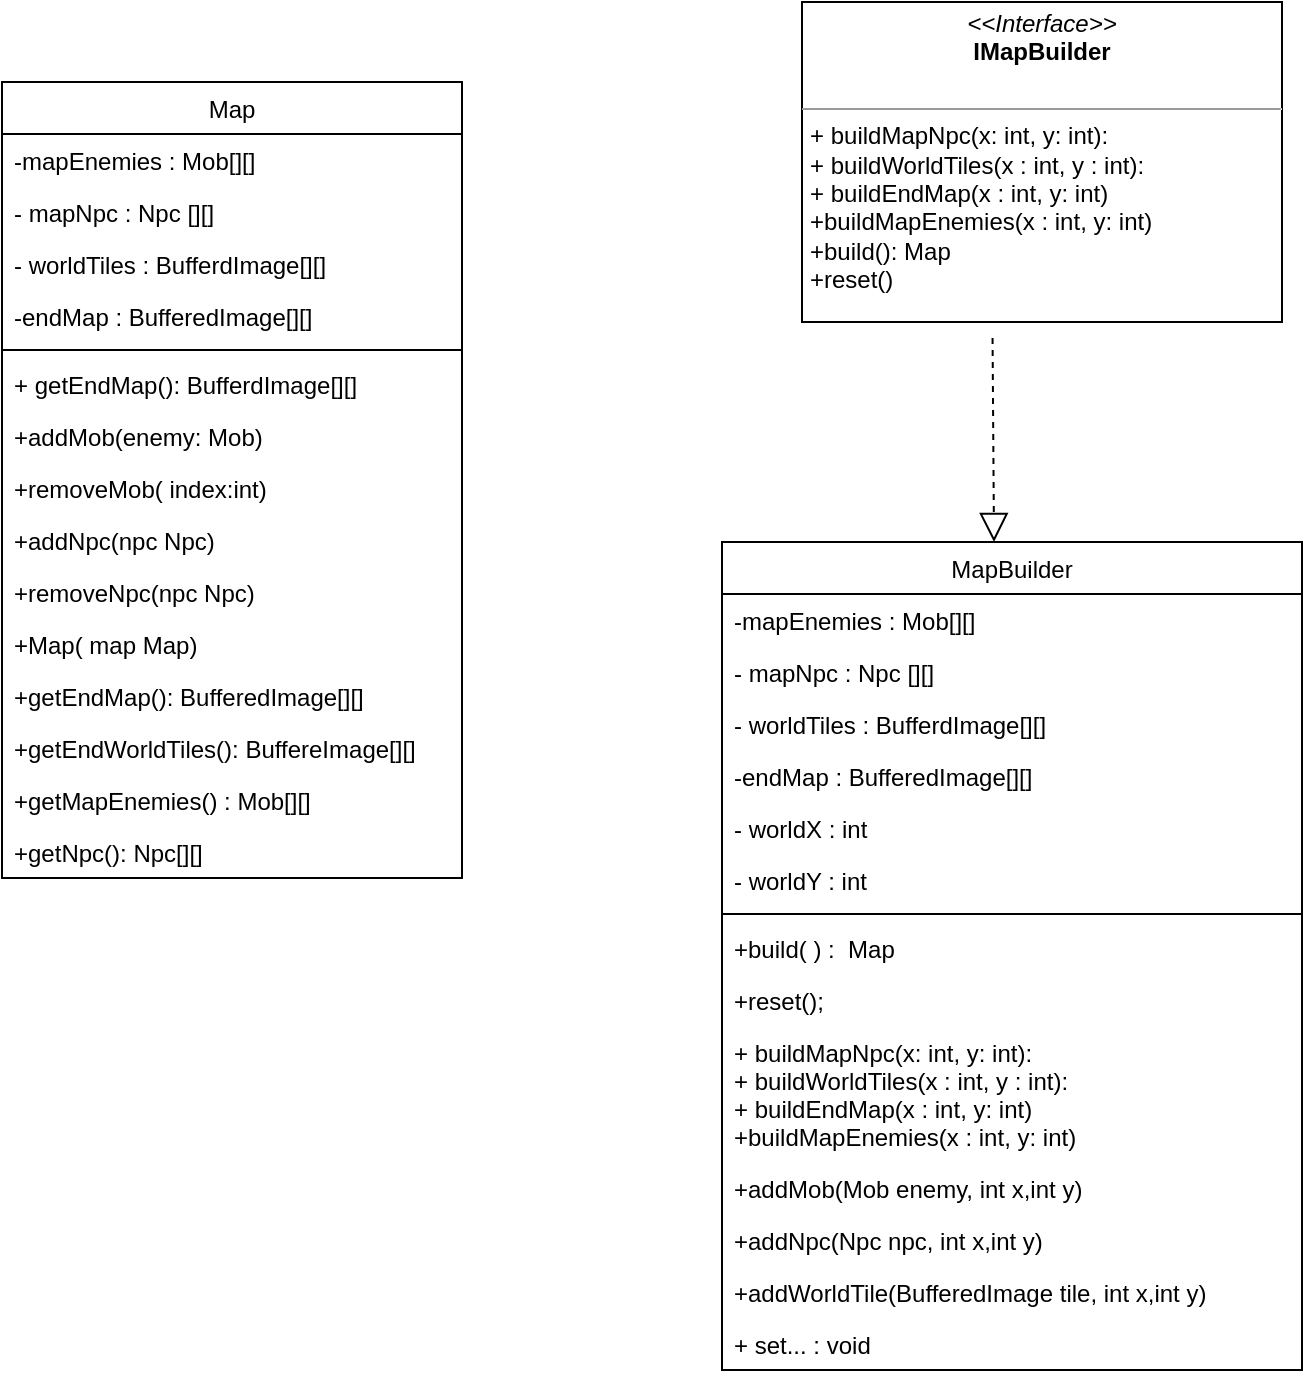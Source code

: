 <mxfile version="20.7.4" type="device"><diagram id="tC00rR6AZO1x6kJSVi5J" name="Pagina-1"><mxGraphModel dx="392" dy="516" grid="1" gridSize="10" guides="1" tooltips="1" connect="1" arrows="1" fold="1" page="1" pageScale="1" pageWidth="827" pageHeight="1169" math="0" shadow="0"><root><mxCell id="0"/><mxCell id="1" parent="0"/><mxCell id="ASURR_H2MeMbHEUHGevT-1" value="Map" style="swimlane;fontStyle=0;childLayout=stackLayout;horizontal=1;startSize=26;fillColor=none;horizontalStack=0;resizeParent=1;resizeParentMax=0;resizeLast=0;collapsible=1;marginBottom=0;" parent="1" vertex="1"><mxGeometry x="80" y="80" width="230" height="398" as="geometry"/></mxCell><mxCell id="ASURR_H2MeMbHEUHGevT-3" value="-mapEnemies : Mob[][] " style="text;strokeColor=none;fillColor=none;align=left;verticalAlign=top;spacingLeft=4;spacingRight=4;overflow=hidden;rotatable=0;points=[[0,0.5],[1,0.5]];portConstraint=eastwest;" parent="ASURR_H2MeMbHEUHGevT-1" vertex="1"><mxGeometry y="26" width="230" height="26" as="geometry"/></mxCell><mxCell id="ASURR_H2MeMbHEUHGevT-4" value="- mapNpc : Npc [][] " style="text;strokeColor=none;fillColor=none;align=left;verticalAlign=top;spacingLeft=4;spacingRight=4;overflow=hidden;rotatable=0;points=[[0,0.5],[1,0.5]];portConstraint=eastwest;" parent="ASURR_H2MeMbHEUHGevT-1" vertex="1"><mxGeometry y="52" width="230" height="26" as="geometry"/></mxCell><mxCell id="ASURR_H2MeMbHEUHGevT-5" value="- worldTiles : BufferdImage[][]" style="text;strokeColor=none;fillColor=none;align=left;verticalAlign=top;spacingLeft=4;spacingRight=4;overflow=hidden;rotatable=0;points=[[0,0.5],[1,0.5]];portConstraint=eastwest;" parent="ASURR_H2MeMbHEUHGevT-1" vertex="1"><mxGeometry y="78" width="230" height="26" as="geometry"/></mxCell><mxCell id="ASURR_H2MeMbHEUHGevT-14" value="-endMap : BufferedImage[][] " style="text;strokeColor=none;fillColor=none;align=left;verticalAlign=top;spacingLeft=4;spacingRight=4;overflow=hidden;rotatable=0;points=[[0,0.5],[1,0.5]];portConstraint=eastwest;" parent="ASURR_H2MeMbHEUHGevT-1" vertex="1"><mxGeometry y="104" width="230" height="26" as="geometry"/></mxCell><mxCell id="ASURR_H2MeMbHEUHGevT-13" value="" style="line;strokeWidth=1;fillColor=none;align=left;verticalAlign=middle;spacingTop=-1;spacingLeft=3;spacingRight=3;rotatable=0;labelPosition=right;points=[];portConstraint=eastwest;strokeColor=inherit;" parent="ASURR_H2MeMbHEUHGevT-1" vertex="1"><mxGeometry y="130" width="230" height="8" as="geometry"/></mxCell><mxCell id="5QC6M1a9dS5uTGQlbd4T-10" value="+ getEndMap(): BufferdImage[][] " style="text;strokeColor=none;fillColor=none;align=left;verticalAlign=top;spacingLeft=4;spacingRight=4;overflow=hidden;rotatable=0;points=[[0,0.5],[1,0.5]];portConstraint=eastwest;" parent="ASURR_H2MeMbHEUHGevT-1" vertex="1"><mxGeometry y="138" width="230" height="26" as="geometry"/></mxCell><mxCell id="ASURR_H2MeMbHEUHGevT-12" value="+addMob(enemy: Mob)" style="text;strokeColor=none;fillColor=none;align=left;verticalAlign=top;spacingLeft=4;spacingRight=4;overflow=hidden;rotatable=0;points=[[0,0.5],[1,0.5]];portConstraint=eastwest;" parent="ASURR_H2MeMbHEUHGevT-1" vertex="1"><mxGeometry y="164" width="230" height="26" as="geometry"/></mxCell><mxCell id="ASURR_H2MeMbHEUHGevT-8" value="+removeMob( index:int)" style="text;strokeColor=none;fillColor=none;align=left;verticalAlign=top;spacingLeft=4;spacingRight=4;overflow=hidden;rotatable=0;points=[[0,0.5],[1,0.5]];portConstraint=eastwest;" parent="ASURR_H2MeMbHEUHGevT-1" vertex="1"><mxGeometry y="190" width="230" height="26" as="geometry"/></mxCell><mxCell id="ASURR_H2MeMbHEUHGevT-10" value="+addNpc(npc Npc)" style="text;strokeColor=none;fillColor=none;align=left;verticalAlign=top;spacingLeft=4;spacingRight=4;overflow=hidden;rotatable=0;points=[[0,0.5],[1,0.5]];portConstraint=eastwest;" parent="ASURR_H2MeMbHEUHGevT-1" vertex="1"><mxGeometry y="216" width="230" height="26" as="geometry"/></mxCell><mxCell id="ASURR_H2MeMbHEUHGevT-11" value="+removeNpc(npc Npc)" style="text;strokeColor=none;fillColor=none;align=left;verticalAlign=top;spacingLeft=4;spacingRight=4;overflow=hidden;rotatable=0;points=[[0,0.5],[1,0.5]];portConstraint=eastwest;" parent="ASURR_H2MeMbHEUHGevT-1" vertex="1"><mxGeometry y="242" width="230" height="26" as="geometry"/></mxCell><mxCell id="ASURR_H2MeMbHEUHGevT-19" value="+Map( map Map)&#10;" style="text;strokeColor=none;fillColor=none;align=left;verticalAlign=top;spacingLeft=4;spacingRight=4;overflow=hidden;rotatable=0;points=[[0,0.5],[1,0.5]];portConstraint=eastwest;" parent="ASURR_H2MeMbHEUHGevT-1" vertex="1"><mxGeometry y="268" width="230" height="26" as="geometry"/></mxCell><mxCell id="-yZoOB2TYuOdVcIL-YW--1" value="+getEndMap(): BufferedImage[][]" style="text;strokeColor=none;fillColor=none;align=left;verticalAlign=top;spacingLeft=4;spacingRight=4;overflow=hidden;rotatable=0;points=[[0,0.5],[1,0.5]];portConstraint=eastwest;" vertex="1" parent="ASURR_H2MeMbHEUHGevT-1"><mxGeometry y="294" width="230" height="26" as="geometry"/></mxCell><mxCell id="-yZoOB2TYuOdVcIL-YW--2" value="+getEndWorldTiles(): BuffereImage[][]" style="text;strokeColor=none;fillColor=none;align=left;verticalAlign=top;spacingLeft=4;spacingRight=4;overflow=hidden;rotatable=0;points=[[0,0.5],[1,0.5]];portConstraint=eastwest;" vertex="1" parent="ASURR_H2MeMbHEUHGevT-1"><mxGeometry y="320" width="230" height="26" as="geometry"/></mxCell><mxCell id="-yZoOB2TYuOdVcIL-YW--3" value="+getMapEnemies() : Mob[][] " style="text;strokeColor=none;fillColor=none;align=left;verticalAlign=top;spacingLeft=4;spacingRight=4;overflow=hidden;rotatable=0;points=[[0,0.5],[1,0.5]];portConstraint=eastwest;" vertex="1" parent="ASURR_H2MeMbHEUHGevT-1"><mxGeometry y="346" width="230" height="26" as="geometry"/></mxCell><mxCell id="-yZoOB2TYuOdVcIL-YW--4" value="+getNpc(): Npc[][]" style="text;strokeColor=none;fillColor=none;align=left;verticalAlign=top;spacingLeft=4;spacingRight=4;overflow=hidden;rotatable=0;points=[[0,0.5],[1,0.5]];portConstraint=eastwest;" vertex="1" parent="ASURR_H2MeMbHEUHGevT-1"><mxGeometry y="372" width="230" height="26" as="geometry"/></mxCell><mxCell id="5QC6M1a9dS5uTGQlbd4T-5" value="&lt;p style=&quot;margin:0px;margin-top:4px;text-align:center;&quot;&gt;&lt;i&gt;&amp;lt;&amp;lt;Interface&amp;gt;&amp;gt;&lt;/i&gt;&lt;br&gt;&lt;b&gt;IMapBuilder&lt;/b&gt;&lt;/p&gt;&lt;p style=&quot;margin:0px;margin-left:4px;&quot;&gt;&lt;br&gt;&lt;/p&gt;&lt;hr size=&quot;1&quot;&gt;&lt;p style=&quot;margin:0px;margin-left:4px;&quot;&gt;+ buildMapNpc(x: int, y: int):&lt;br&gt;+ buildWorldTiles(x : int, y : int):&amp;nbsp;&lt;/p&gt;&lt;p style=&quot;margin:0px;margin-left:4px;&quot;&gt;+ buildEndMap(x : int, y: int)&lt;/p&gt;&lt;p style=&quot;margin:0px;margin-left:4px;&quot;&gt;+buildMapEnemies(x : int, y: int)&lt;/p&gt;&lt;p style=&quot;margin:0px;margin-left:4px;&quot;&gt;+build(): Map&lt;/p&gt;&lt;p style=&quot;margin:0px;margin-left:4px;&quot;&gt;+reset()&lt;/p&gt;" style="verticalAlign=top;align=left;overflow=fill;fontSize=12;fontFamily=Helvetica;html=1;" parent="1" vertex="1"><mxGeometry x="480" y="40" width="240" height="160" as="geometry"/></mxCell><mxCell id="5QC6M1a9dS5uTGQlbd4T-11" value="" style="endArrow=block;dashed=1;endFill=0;endSize=12;html=1;rounded=0;exitX=0.397;exitY=1.05;exitDx=0;exitDy=0;exitPerimeter=0;entryX=0.469;entryY=0;entryDx=0;entryDy=0;entryPerimeter=0;" parent="1" source="5QC6M1a9dS5uTGQlbd4T-5" target="5QC6M1a9dS5uTGQlbd4T-16" edge="1"><mxGeometry width="160" relative="1" as="geometry"><mxPoint x="290" y="519.5" as="sourcePoint"/><mxPoint x="450" y="519.5" as="targetPoint"/></mxGeometry></mxCell><mxCell id="5QC6M1a9dS5uTGQlbd4T-16" value="MapBuilder" style="swimlane;fontStyle=0;childLayout=stackLayout;horizontal=1;startSize=26;fillColor=none;horizontalStack=0;resizeParent=1;resizeParentMax=0;resizeLast=0;collapsible=1;marginBottom=0;" parent="1" vertex="1"><mxGeometry x="440" y="310" width="290" height="414" as="geometry"/></mxCell><mxCell id="5QC6M1a9dS5uTGQlbd4T-17" value="-mapEnemies : Mob[][] " style="text;strokeColor=none;fillColor=none;align=left;verticalAlign=top;spacingLeft=4;spacingRight=4;overflow=hidden;rotatable=0;points=[[0,0.5],[1,0.5]];portConstraint=eastwest;" parent="5QC6M1a9dS5uTGQlbd4T-16" vertex="1"><mxGeometry y="26" width="290" height="26" as="geometry"/></mxCell><mxCell id="5QC6M1a9dS5uTGQlbd4T-18" value="- mapNpc : Npc [][] " style="text;strokeColor=none;fillColor=none;align=left;verticalAlign=top;spacingLeft=4;spacingRight=4;overflow=hidden;rotatable=0;points=[[0,0.5],[1,0.5]];portConstraint=eastwest;" parent="5QC6M1a9dS5uTGQlbd4T-16" vertex="1"><mxGeometry y="52" width="290" height="26" as="geometry"/></mxCell><mxCell id="5QC6M1a9dS5uTGQlbd4T-19" value="- worldTiles : BufferdImage[][]" style="text;strokeColor=none;fillColor=none;align=left;verticalAlign=top;spacingLeft=4;spacingRight=4;overflow=hidden;rotatable=0;points=[[0,0.5],[1,0.5]];portConstraint=eastwest;" parent="5QC6M1a9dS5uTGQlbd4T-16" vertex="1"><mxGeometry y="78" width="290" height="26" as="geometry"/></mxCell><mxCell id="5QC6M1a9dS5uTGQlbd4T-20" value="-endMap : BufferedImage[][] " style="text;strokeColor=none;fillColor=none;align=left;verticalAlign=top;spacingLeft=4;spacingRight=4;overflow=hidden;rotatable=0;points=[[0,0.5],[1,0.5]];portConstraint=eastwest;" parent="5QC6M1a9dS5uTGQlbd4T-16" vertex="1"><mxGeometry y="104" width="290" height="26" as="geometry"/></mxCell><mxCell id="-yZoOB2TYuOdVcIL-YW--5" value="- worldX : int" style="text;strokeColor=none;fillColor=none;align=left;verticalAlign=top;spacingLeft=4;spacingRight=4;overflow=hidden;rotatable=0;points=[[0,0.5],[1,0.5]];portConstraint=eastwest;" vertex="1" parent="5QC6M1a9dS5uTGQlbd4T-16"><mxGeometry y="130" width="290" height="26" as="geometry"/></mxCell><mxCell id="-yZoOB2TYuOdVcIL-YW--6" value="- worldY : int" style="text;strokeColor=none;fillColor=none;align=left;verticalAlign=top;spacingLeft=4;spacingRight=4;overflow=hidden;rotatable=0;points=[[0,0.5],[1,0.5]];portConstraint=eastwest;" vertex="1" parent="5QC6M1a9dS5uTGQlbd4T-16"><mxGeometry y="156" width="290" height="26" as="geometry"/></mxCell><mxCell id="5QC6M1a9dS5uTGQlbd4T-21" value="" style="line;strokeWidth=1;fillColor=none;align=left;verticalAlign=middle;spacingTop=-1;spacingLeft=3;spacingRight=3;rotatable=0;labelPosition=right;points=[];portConstraint=eastwest;strokeColor=inherit;" parent="5QC6M1a9dS5uTGQlbd4T-16" vertex="1"><mxGeometry y="182" width="290" height="8" as="geometry"/></mxCell><mxCell id="5QC6M1a9dS5uTGQlbd4T-27" value="+build( ) :  Map&#10;" style="text;strokeColor=none;fillColor=none;align=left;verticalAlign=top;spacingLeft=4;spacingRight=4;overflow=hidden;rotatable=0;points=[[0,0.5],[1,0.5]];portConstraint=eastwest;" parent="5QC6M1a9dS5uTGQlbd4T-16" vertex="1"><mxGeometry y="190" width="290" height="26" as="geometry"/></mxCell><mxCell id="5QC6M1a9dS5uTGQlbd4T-33" value="+reset();" style="text;strokeColor=none;fillColor=none;align=left;verticalAlign=top;spacingLeft=4;spacingRight=4;overflow=hidden;rotatable=0;points=[[0,0.5],[1,0.5]];portConstraint=eastwest;" parent="5QC6M1a9dS5uTGQlbd4T-16" vertex="1"><mxGeometry y="216" width="290" height="26" as="geometry"/></mxCell><mxCell id="-yZoOB2TYuOdVcIL-YW--7" value="+ buildMapNpc(x: int, y: int):&#10;+ buildWorldTiles(x : int, y : int): &#10;+ buildEndMap(x : int, y: int)&#10;+buildMapEnemies(x : int, y: int)" style="text;strokeColor=none;fillColor=none;align=left;verticalAlign=top;spacingLeft=4;spacingRight=4;overflow=hidden;rotatable=0;points=[[0,0.5],[1,0.5]];portConstraint=eastwest;" vertex="1" parent="5QC6M1a9dS5uTGQlbd4T-16"><mxGeometry y="242" width="290" height="68" as="geometry"/></mxCell><mxCell id="-yZoOB2TYuOdVcIL-YW--9" value="+addMob(Mob enemy, int x,int y)" style="text;strokeColor=none;fillColor=none;align=left;verticalAlign=top;spacingLeft=4;spacingRight=4;overflow=hidden;rotatable=0;points=[[0,0.5],[1,0.5]];portConstraint=eastwest;" vertex="1" parent="5QC6M1a9dS5uTGQlbd4T-16"><mxGeometry y="310" width="290" height="26" as="geometry"/></mxCell><mxCell id="-yZoOB2TYuOdVcIL-YW--8" value="+addNpc(Npc npc, int x,int y)" style="text;strokeColor=none;fillColor=none;align=left;verticalAlign=top;spacingLeft=4;spacingRight=4;overflow=hidden;rotatable=0;points=[[0,0.5],[1,0.5]];portConstraint=eastwest;" vertex="1" parent="5QC6M1a9dS5uTGQlbd4T-16"><mxGeometry y="336" width="290" height="26" as="geometry"/></mxCell><mxCell id="-yZoOB2TYuOdVcIL-YW--10" value="+addWorldTile(BufferedImage tile, int x,int y)" style="text;strokeColor=none;fillColor=none;align=left;verticalAlign=top;spacingLeft=4;spacingRight=4;overflow=hidden;rotatable=0;points=[[0,0.5],[1,0.5]];portConstraint=eastwest;" vertex="1" parent="5QC6M1a9dS5uTGQlbd4T-16"><mxGeometry y="362" width="290" height="26" as="geometry"/></mxCell><mxCell id="-yZoOB2TYuOdVcIL-YW--11" value="+ set... : void" style="text;strokeColor=none;fillColor=none;align=left;verticalAlign=top;spacingLeft=4;spacingRight=4;overflow=hidden;rotatable=0;points=[[0,0.5],[1,0.5]];portConstraint=eastwest;" vertex="1" parent="5QC6M1a9dS5uTGQlbd4T-16"><mxGeometry y="388" width="290" height="26" as="geometry"/></mxCell></root></mxGraphModel></diagram></mxfile>